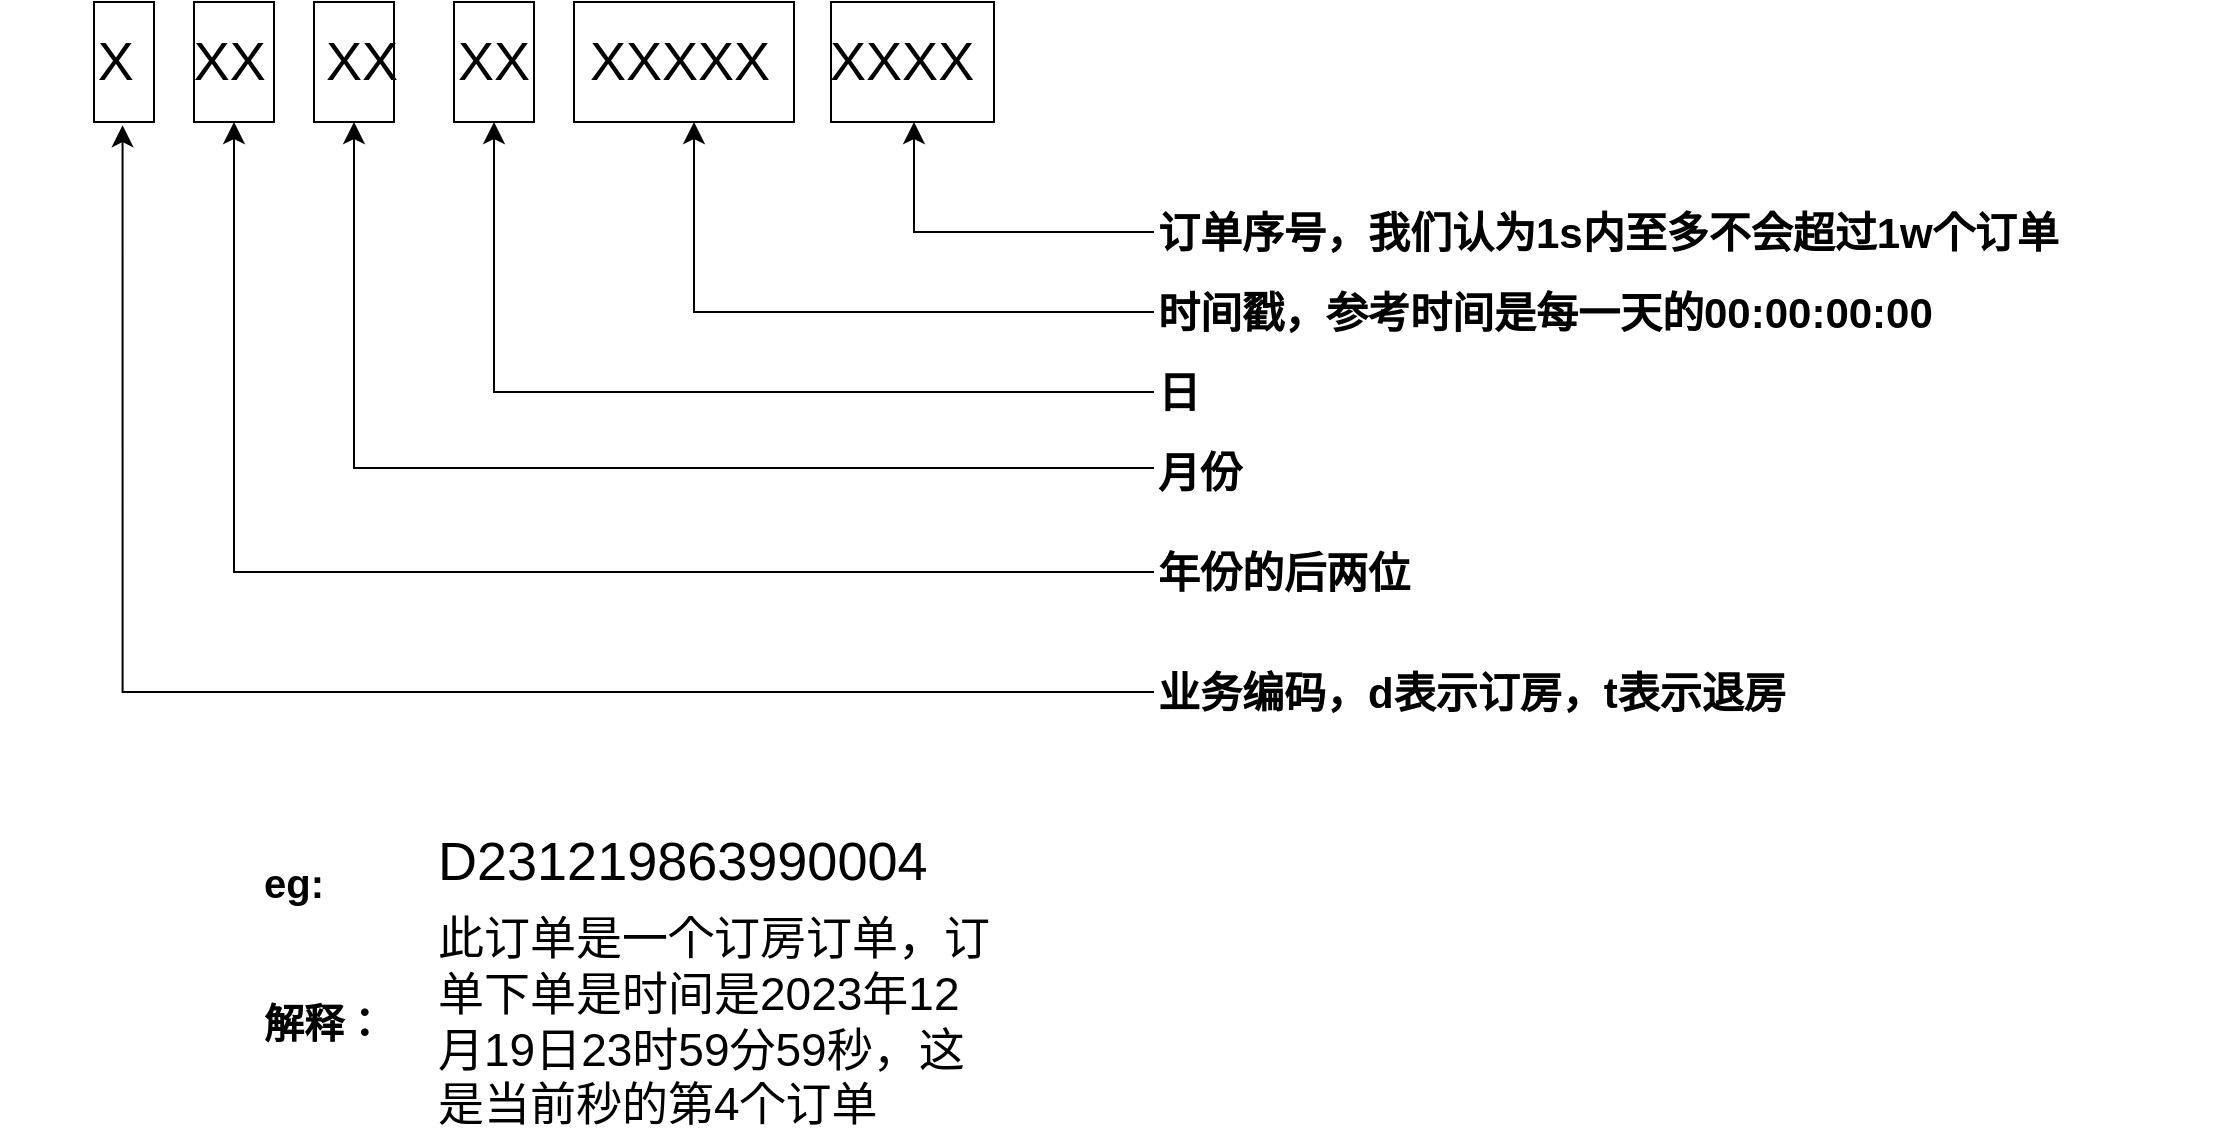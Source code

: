 <mxfile version="22.1.11" type="github">
  <diagram name="第 1 页" id="YmEcrmGpHDLL9LgO9fGX">
    <mxGraphModel dx="1941" dy="1310" grid="1" gridSize="10" guides="1" tooltips="1" connect="1" arrows="1" fold="1" page="1" pageScale="1" pageWidth="827" pageHeight="1169" math="0" shadow="0">
      <root>
        <mxCell id="0" />
        <mxCell id="1" parent="0" />
        <mxCell id="Xool3pEgONQbMumqACIe-8" value="" style="verticalLabelPosition=bottom;verticalAlign=top;html=1;shape=mxgraph.basic.rect;fillColor2=none;strokeWidth=1;size=20;indent=5;" vertex="1" parent="1">
          <mxGeometry x="100" y="205" width="40" height="60" as="geometry" />
        </mxCell>
        <mxCell id="Xool3pEgONQbMumqACIe-9" value="" style="verticalLabelPosition=bottom;verticalAlign=top;html=1;shape=mxgraph.basic.rect;fillColor2=none;strokeWidth=1;size=20;indent=5;" vertex="1" parent="1">
          <mxGeometry x="170" y="205" width="40" height="60" as="geometry" />
        </mxCell>
        <mxCell id="Xool3pEgONQbMumqACIe-10" value="" style="verticalLabelPosition=bottom;verticalAlign=top;html=1;shape=mxgraph.basic.rect;fillColor2=none;strokeWidth=1;size=20;indent=5;" vertex="1" parent="1">
          <mxGeometry x="230" y="205" width="110" height="60" as="geometry" />
        </mxCell>
        <mxCell id="Xool3pEgONQbMumqACIe-11" value="" style="verticalLabelPosition=bottom;verticalAlign=top;html=1;shape=mxgraph.basic.rect;fillColor2=none;strokeWidth=1;size=20;indent=5;" vertex="1" parent="1">
          <mxGeometry x="358.5" y="205" width="81.5" height="60" as="geometry" />
        </mxCell>
        <mxCell id="Xool3pEgONQbMumqACIe-6" value="" style="verticalLabelPosition=bottom;verticalAlign=top;html=1;shape=mxgraph.basic.rect;fillColor2=none;strokeWidth=1;size=20;indent=5;" vertex="1" parent="1">
          <mxGeometry x="40" y="205" width="40" height="60" as="geometry" />
        </mxCell>
        <mxCell id="Xool3pEgONQbMumqACIe-5" value="" style="verticalLabelPosition=bottom;verticalAlign=top;html=1;shape=mxgraph.basic.rect;fillColor2=none;strokeWidth=1;size=20;indent=5;" vertex="1" parent="1">
          <mxGeometry x="-10" y="205" width="30" height="60" as="geometry" />
        </mxCell>
        <mxCell id="Xool3pEgONQbMumqACIe-1" value="X&amp;nbsp; &amp;nbsp; XX&amp;nbsp; &amp;nbsp; XX&amp;nbsp; &amp;nbsp; XX&amp;nbsp; &amp;nbsp; XXXXX&amp;nbsp; &amp;nbsp; XXXX" style="text;html=1;strokeColor=none;fillColor=none;align=center;verticalAlign=middle;whiteSpace=wrap;rounded=0;fontSize=27;" vertex="1" parent="1">
          <mxGeometry x="-57" y="220" width="536" height="30" as="geometry" />
        </mxCell>
        <mxCell id="Xool3pEgONQbMumqACIe-13" value="" style="edgeStyle=segmentEdgeStyle;endArrow=classic;html=1;curved=0;rounded=0;endSize=8;startSize=8;entryX=0.476;entryY=1.027;entryDx=0;entryDy=0;entryPerimeter=0;" edge="1" parent="1" target="Xool3pEgONQbMumqACIe-5">
          <mxGeometry width="50" height="50" relative="1" as="geometry">
            <mxPoint x="520" y="550" as="sourcePoint" />
            <mxPoint x="210" y="390" as="targetPoint" />
            <Array as="points">
              <mxPoint x="160" y="550" />
              <mxPoint x="4" y="550" />
            </Array>
          </mxGeometry>
        </mxCell>
        <mxCell id="Xool3pEgONQbMumqACIe-14" value="" style="edgeStyle=segmentEdgeStyle;endArrow=classic;html=1;curved=0;rounded=0;endSize=8;startSize=8;entryX=0.476;entryY=1.027;entryDx=0;entryDy=0;entryPerimeter=0;" edge="1" parent="1">
          <mxGeometry width="50" height="50" relative="1" as="geometry">
            <mxPoint x="520" y="490" as="sourcePoint" />
            <mxPoint x="60" y="265" as="targetPoint" />
            <Array as="points">
              <mxPoint x="216" y="490" />
              <mxPoint x="60" y="490" />
            </Array>
          </mxGeometry>
        </mxCell>
        <mxCell id="Xool3pEgONQbMumqACIe-15" value="" style="edgeStyle=segmentEdgeStyle;endArrow=classic;html=1;curved=0;rounded=0;endSize=8;startSize=8;entryX=0.476;entryY=1.027;entryDx=0;entryDy=0;entryPerimeter=0;" edge="1" parent="1">
          <mxGeometry width="50" height="50" relative="1" as="geometry">
            <mxPoint x="520" y="438" as="sourcePoint" />
            <mxPoint x="120" y="265" as="targetPoint" />
          </mxGeometry>
        </mxCell>
        <mxCell id="Xool3pEgONQbMumqACIe-16" value="" style="edgeStyle=segmentEdgeStyle;endArrow=classic;html=1;curved=0;rounded=0;endSize=8;startSize=8;entryX=0.476;entryY=1.027;entryDx=0;entryDy=0;entryPerimeter=0;" edge="1" parent="1">
          <mxGeometry width="50" height="50" relative="1" as="geometry">
            <mxPoint x="520" y="400" as="sourcePoint" />
            <mxPoint x="190" y="265" as="targetPoint" />
            <Array as="points">
              <mxPoint x="346" y="400" />
              <mxPoint x="190" y="400" />
            </Array>
          </mxGeometry>
        </mxCell>
        <mxCell id="Xool3pEgONQbMumqACIe-17" value="" style="edgeStyle=segmentEdgeStyle;endArrow=classic;html=1;curved=0;rounded=0;endSize=8;startSize=8;entryX=0.476;entryY=1.027;entryDx=0;entryDy=0;entryPerimeter=0;" edge="1" parent="1">
          <mxGeometry width="50" height="50" relative="1" as="geometry">
            <mxPoint x="520" y="360" as="sourcePoint" />
            <mxPoint x="290" y="265" as="targetPoint" />
            <Array as="points">
              <mxPoint x="446" y="360" />
              <mxPoint x="290" y="360" />
            </Array>
          </mxGeometry>
        </mxCell>
        <mxCell id="Xool3pEgONQbMumqACIe-18" value="" style="edgeStyle=segmentEdgeStyle;endArrow=classic;html=1;curved=0;rounded=0;endSize=8;startSize=8;entryX=0.476;entryY=1.027;entryDx=0;entryDy=0;entryPerimeter=0;" edge="1" parent="1">
          <mxGeometry width="50" height="50" relative="1" as="geometry">
            <mxPoint x="520" y="320" as="sourcePoint" />
            <mxPoint x="400" y="265" as="targetPoint" />
            <Array as="points">
              <mxPoint x="400" y="320" />
            </Array>
          </mxGeometry>
        </mxCell>
        <mxCell id="Xool3pEgONQbMumqACIe-19" value="业务编码，d表示订房，t表示退房" style="text;html=1;strokeColor=none;fillColor=none;align=left;verticalAlign=middle;whiteSpace=wrap;rounded=0;fontSize=21;fontStyle=1" vertex="1" parent="1">
          <mxGeometry x="520" y="530" width="340" height="40" as="geometry" />
        </mxCell>
        <mxCell id="Xool3pEgONQbMumqACIe-21" value="年份的后两位" style="text;html=1;strokeColor=none;fillColor=none;align=left;verticalAlign=middle;whiteSpace=wrap;rounded=0;fontSize=21;fontStyle=1" vertex="1" parent="1">
          <mxGeometry x="520" y="470" width="350" height="40" as="geometry" />
        </mxCell>
        <mxCell id="Xool3pEgONQbMumqACIe-22" value="月份" style="text;html=1;strokeColor=none;fillColor=none;align=left;verticalAlign=middle;whiteSpace=wrap;rounded=0;fontSize=21;fontStyle=1" vertex="1" parent="1">
          <mxGeometry x="520" y="420" width="340" height="40" as="geometry" />
        </mxCell>
        <mxCell id="Xool3pEgONQbMumqACIe-23" value="日" style="text;html=1;strokeColor=none;fillColor=none;align=left;verticalAlign=middle;whiteSpace=wrap;rounded=0;fontSize=21;fontStyle=1" vertex="1" parent="1">
          <mxGeometry x="520" y="380" width="340" height="40" as="geometry" />
        </mxCell>
        <mxCell id="Xool3pEgONQbMumqACIe-24" value="时间戳，参考时间是每一天的00:00:00:00" style="text;html=1;strokeColor=none;fillColor=none;align=left;verticalAlign=middle;whiteSpace=wrap;rounded=0;fontSize=21;fontStyle=1" vertex="1" parent="1">
          <mxGeometry x="520" y="340" width="540" height="40" as="geometry" />
        </mxCell>
        <mxCell id="Xool3pEgONQbMumqACIe-25" value="订单序号，我们认为1s内至多不会超过1w个订单" style="text;html=1;strokeColor=none;fillColor=none;align=left;verticalAlign=middle;whiteSpace=wrap;rounded=0;fontSize=21;fontStyle=1" vertex="1" parent="1">
          <mxGeometry x="520" y="300" width="540" height="40" as="geometry" />
        </mxCell>
        <mxCell id="Xool3pEgONQbMumqACIe-26" value="eg:" style="text;html=1;strokeColor=none;fillColor=none;align=center;verticalAlign=middle;whiteSpace=wrap;rounded=0;fontSize=20;fontStyle=1" vertex="1" parent="1">
          <mxGeometry x="60" y="630" width="60" height="30" as="geometry" />
        </mxCell>
        <mxCell id="Xool3pEgONQbMumqACIe-28" value="D231219863990004" style="text;html=1;strokeColor=none;fillColor=none;align=left;verticalAlign=middle;whiteSpace=wrap;rounded=0;fontSize=27;" vertex="1" parent="1">
          <mxGeometry x="160" y="620" width="536" height="30" as="geometry" />
        </mxCell>
        <mxCell id="Xool3pEgONQbMumqACIe-29" value="此订单是一个订房订单，订单下单是时间是2023年12月19日23时59分59秒，这是当前秒的第4个订单" style="text;html=1;strokeColor=none;fillColor=none;align=left;verticalAlign=middle;whiteSpace=wrap;rounded=0;fontSize=23;" vertex="1" parent="1">
          <mxGeometry x="160" y="700" width="280" height="30" as="geometry" />
        </mxCell>
        <mxCell id="Xool3pEgONQbMumqACIe-31" value="解释：" style="text;html=1;strokeColor=none;fillColor=none;align=center;verticalAlign=middle;whiteSpace=wrap;rounded=0;fontSize=20;fontStyle=1" vertex="1" parent="1">
          <mxGeometry x="60" y="700" width="90" height="30" as="geometry" />
        </mxCell>
      </root>
    </mxGraphModel>
  </diagram>
</mxfile>
